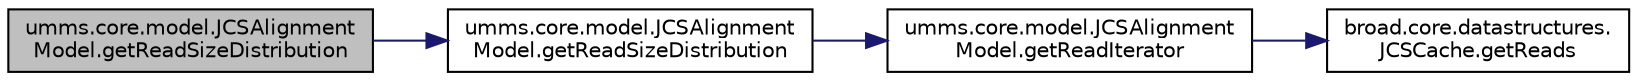 digraph "umms.core.model.JCSAlignmentModel.getReadSizeDistribution"
{
  edge [fontname="Helvetica",fontsize="10",labelfontname="Helvetica",labelfontsize="10"];
  node [fontname="Helvetica",fontsize="10",shape=record];
  rankdir="LR";
  Node1 [label="umms.core.model.JCSAlignment\lModel.getReadSizeDistribution",height=0.2,width=0.4,color="black", fillcolor="grey75", style="filled" fontcolor="black"];
  Node1 -> Node2 [color="midnightblue",fontsize="10",style="solid"];
  Node2 [label="umms.core.model.JCSAlignment\lModel.getReadSizeDistribution",height=0.2,width=0.4,color="black", fillcolor="white", style="filled",URL="$classumms_1_1core_1_1model_1_1_j_c_s_alignment_model.html#ac801ebc73dd4e2fc536214d62cfef81c"];
  Node2 -> Node3 [color="midnightblue",fontsize="10",style="solid"];
  Node3 [label="umms.core.model.JCSAlignment\lModel.getReadIterator",height=0.2,width=0.4,color="black", fillcolor="white", style="filled",URL="$classumms_1_1core_1_1model_1_1_j_c_s_alignment_model.html#a0d7ac4c1ecb691d9e0207d40fca590f0"];
  Node3 -> Node4 [color="midnightblue",fontsize="10",style="solid"];
  Node4 [label="broad.core.datastructures.\lJCSCache.getReads",height=0.2,width=0.4,color="black", fillcolor="white", style="filled",URL="$classbroad_1_1core_1_1datastructures_1_1_j_c_s_cache.html#a6f13ea81079bb23079fb1a5072298618"];
}
